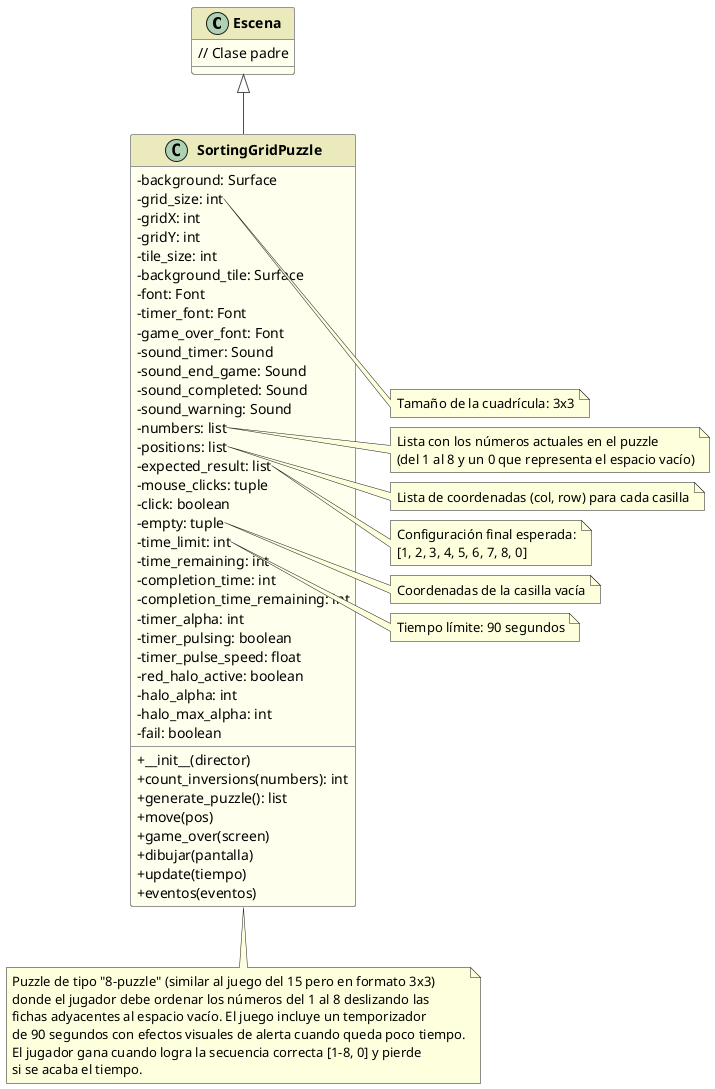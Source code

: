 @startuml SortingGridPuzzle

skinparam classAttributeIconSize 0
skinparam classFontStyle bold
skinparam classBackgroundColor #FFFFEE
skinparam classBorderColor #969696
skinparam arrowColor #4D4D4D
skinparam shadowing false
skinparam stereotypeCBackgroundColor #CCE6FF

skinparam class {
  FontColor #000000
  HeaderBackgroundColor #EAEABD
  BorderThickness 1
}

class Escena {
  // Clase padre
}

class SortingGridPuzzle {
  -background: Surface
  -grid_size: int
  -gridX: int
  -gridY: int
  -tile_size: int
  -background_tile: Surface
  -font: Font
  -timer_font: Font
  -game_over_font: Font
  -sound_timer: Sound
  -sound_end_game: Sound
  -sound_completed: Sound
  -sound_warning: Sound
  -numbers: list
  -positions: list
  -expected_result: list
  -mouse_clicks: tuple
  -click: boolean
  -empty: tuple
  -time_limit: int
  -time_remaining: int
  -completion_time: int
  -completion_time_remaining: int
  -timer_alpha: int
  -timer_pulsing: boolean
  -timer_pulse_speed: float
  -red_halo_active: boolean
  -halo_alpha: int
  -halo_max_alpha: int
  -fail: boolean
  +__init__(director)
  +count_inversions(numbers): int
  +generate_puzzle(): list
  +move(pos)
  +game_over(screen)
  +dibujar(pantalla)
  +update(tiempo)
  +eventos(eventos)
}

' Relaciones
Escena <|-- SortingGridPuzzle

note right of SortingGridPuzzle::grid_size
  Tamaño de la cuadrícula: 3x3
end note

note right of SortingGridPuzzle::numbers
  Lista con los números actuales en el puzzle
  (del 1 al 8 y un 0 que representa el espacio vacío)
end note

note right of SortingGridPuzzle::positions
  Lista de coordenadas (col, row) para cada casilla
end note

note right of SortingGridPuzzle::expected_result
  Configuración final esperada:
  [1, 2, 3, 4, 5, 6, 7, 8, 0]
end note

note right of SortingGridPuzzle::empty
  Coordenadas de la casilla vacía
end note

note right of SortingGridPuzzle::time_limit
  Tiempo límite: 90 segundos
end note

note bottom of SortingGridPuzzle
  Puzzle de tipo "8-puzzle" (similar al juego del 15 pero en formato 3x3)
  donde el jugador debe ordenar los números del 1 al 8 deslizando las
  fichas adyacentes al espacio vacío. El juego incluye un temporizador
  de 90 segundos con efectos visuales de alerta cuando queda poco tiempo.
  El jugador gana cuando logra la secuencia correcta [1-8, 0] y pierde
  si se acaba el tiempo.
end note

@enduml